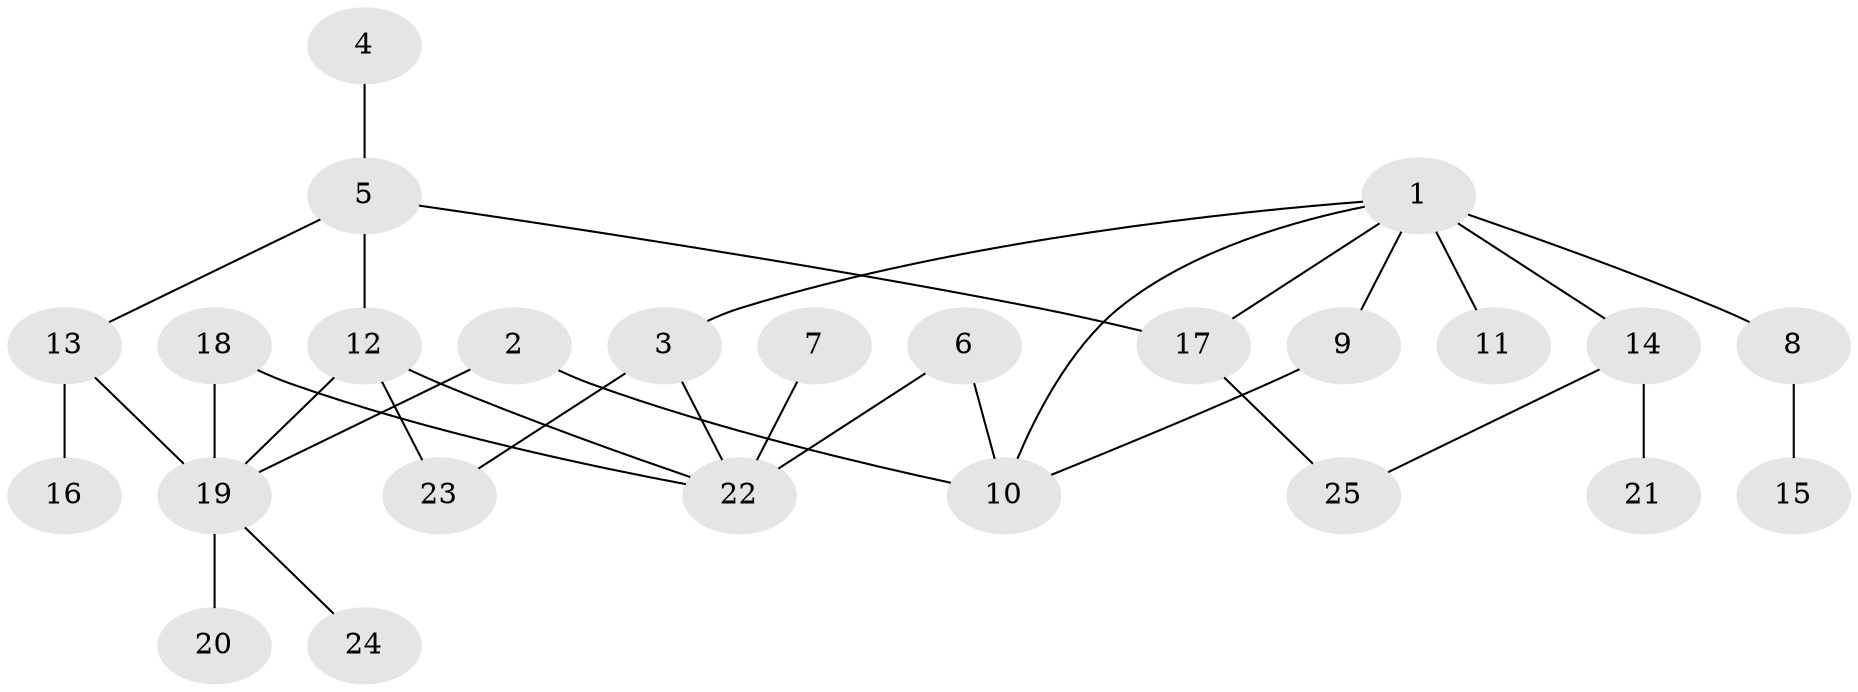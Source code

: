 // original degree distribution, {3: 0.16, 4: 0.04, 7: 0.02, 5: 0.08, 2: 0.46, 8: 0.02, 1: 0.22}
// Generated by graph-tools (version 1.1) at 2025/49/03/09/25 03:49:26]
// undirected, 25 vertices, 32 edges
graph export_dot {
graph [start="1"]
  node [color=gray90,style=filled];
  1;
  2;
  3;
  4;
  5;
  6;
  7;
  8;
  9;
  10;
  11;
  12;
  13;
  14;
  15;
  16;
  17;
  18;
  19;
  20;
  21;
  22;
  23;
  24;
  25;
  1 -- 3 [weight=1.0];
  1 -- 8 [weight=1.0];
  1 -- 9 [weight=1.0];
  1 -- 10 [weight=1.0];
  1 -- 11 [weight=2.0];
  1 -- 14 [weight=1.0];
  1 -- 17 [weight=1.0];
  2 -- 10 [weight=1.0];
  2 -- 19 [weight=1.0];
  3 -- 22 [weight=1.0];
  3 -- 23 [weight=1.0];
  4 -- 5 [weight=1.0];
  5 -- 12 [weight=1.0];
  5 -- 13 [weight=1.0];
  5 -- 17 [weight=1.0];
  6 -- 10 [weight=1.0];
  6 -- 22 [weight=2.0];
  7 -- 22 [weight=1.0];
  8 -- 15 [weight=1.0];
  9 -- 10 [weight=1.0];
  12 -- 19 [weight=1.0];
  12 -- 22 [weight=1.0];
  12 -- 23 [weight=1.0];
  13 -- 16 [weight=1.0];
  13 -- 19 [weight=1.0];
  14 -- 21 [weight=1.0];
  14 -- 25 [weight=1.0];
  17 -- 25 [weight=1.0];
  18 -- 19 [weight=2.0];
  18 -- 22 [weight=1.0];
  19 -- 20 [weight=2.0];
  19 -- 24 [weight=1.0];
}

